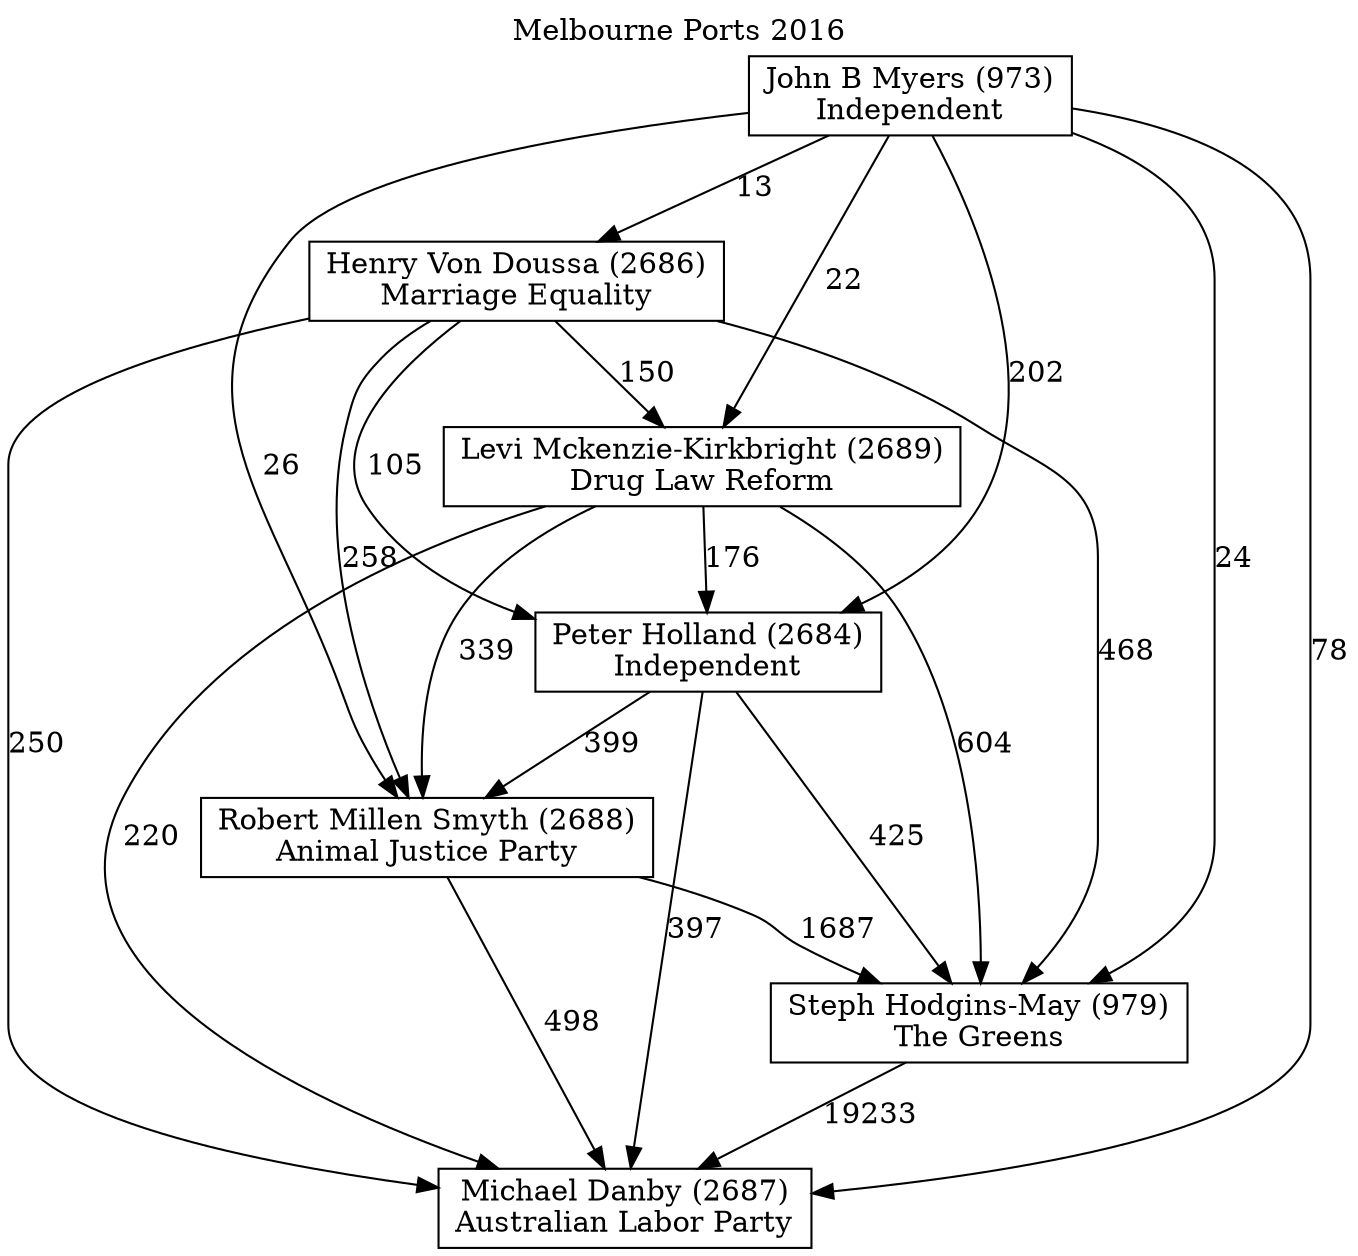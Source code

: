 // House preference flow
digraph "Michael Danby (2687)_Melbourne Ports_2016" {
	graph [label="Melbourne Ports 2016" labelloc=t mclimit=10]
	node [shape=box]
	"Henry Von Doussa (2686)" [label="Henry Von Doussa (2686)
Marriage Equality"]
	"John B Myers (973)" [label="John B Myers (973)
Independent"]
	"Levi Mckenzie-Kirkbright (2689)" [label="Levi Mckenzie-Kirkbright (2689)
Drug Law Reform"]
	"Michael Danby (2687)" [label="Michael Danby (2687)
Australian Labor Party"]
	"Peter Holland (2684)" [label="Peter Holland (2684)
Independent"]
	"Robert Millen Smyth (2688)" [label="Robert Millen Smyth (2688)
Animal Justice Party"]
	"Steph Hodgins-May (979)" [label="Steph Hodgins-May (979)
The Greens"]
	"Henry Von Doussa (2686)" -> "Levi Mckenzie-Kirkbright (2689)" [label=150]
	"Henry Von Doussa (2686)" -> "Michael Danby (2687)" [label=250]
	"Henry Von Doussa (2686)" -> "Peter Holland (2684)" [label=105]
	"Henry Von Doussa (2686)" -> "Robert Millen Smyth (2688)" [label=258]
	"Henry Von Doussa (2686)" -> "Steph Hodgins-May (979)" [label=468]
	"John B Myers (973)" -> "Henry Von Doussa (2686)" [label=13]
	"John B Myers (973)" -> "Levi Mckenzie-Kirkbright (2689)" [label=22]
	"John B Myers (973)" -> "Michael Danby (2687)" [label=78]
	"John B Myers (973)" -> "Peter Holland (2684)" [label=202]
	"John B Myers (973)" -> "Robert Millen Smyth (2688)" [label=26]
	"John B Myers (973)" -> "Steph Hodgins-May (979)" [label=24]
	"Levi Mckenzie-Kirkbright (2689)" -> "Michael Danby (2687)" [label=220]
	"Levi Mckenzie-Kirkbright (2689)" -> "Peter Holland (2684)" [label=176]
	"Levi Mckenzie-Kirkbright (2689)" -> "Robert Millen Smyth (2688)" [label=339]
	"Levi Mckenzie-Kirkbright (2689)" -> "Steph Hodgins-May (979)" [label=604]
	"Peter Holland (2684)" -> "Michael Danby (2687)" [label=397]
	"Peter Holland (2684)" -> "Robert Millen Smyth (2688)" [label=399]
	"Peter Holland (2684)" -> "Steph Hodgins-May (979)" [label=425]
	"Robert Millen Smyth (2688)" -> "Michael Danby (2687)" [label=498]
	"Robert Millen Smyth (2688)" -> "Steph Hodgins-May (979)" [label=1687]
	"Steph Hodgins-May (979)" -> "Michael Danby (2687)" [label=19233]
}
